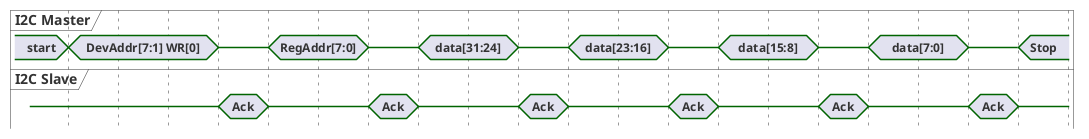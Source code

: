 @startuml

hide time-axis

concise "I2C Master" as Master
concise "I2C Slave" as Slave



Master is "start"
Slave is {-}
@1
Master is "DevAddr[7:1] WR[0]"
Slave is {-}
@4
Master is {-}
Slave is Ack

@5
Slave is {-}
Master is "RegAddr[7:0]"

@7
Master is {-}
Slave is Ack
@8
Slave is {-}
Master is "data[31:24]"

@10
Master is {-}
Slave is Ack
@11
Slave is {-}
Master is "data[23:16]"

@13
Master is {-}
Slave is Ack
@14
Slave is {-}
Master is "data[15:8]"

@16
Master is {-}
Slave is Ack
@17
Slave is {-}
Master is "data[7:0]"
@19
Master is {-}
Slave is Ack
@20
Master is "Stop"
Slave is {-}




@enduml
